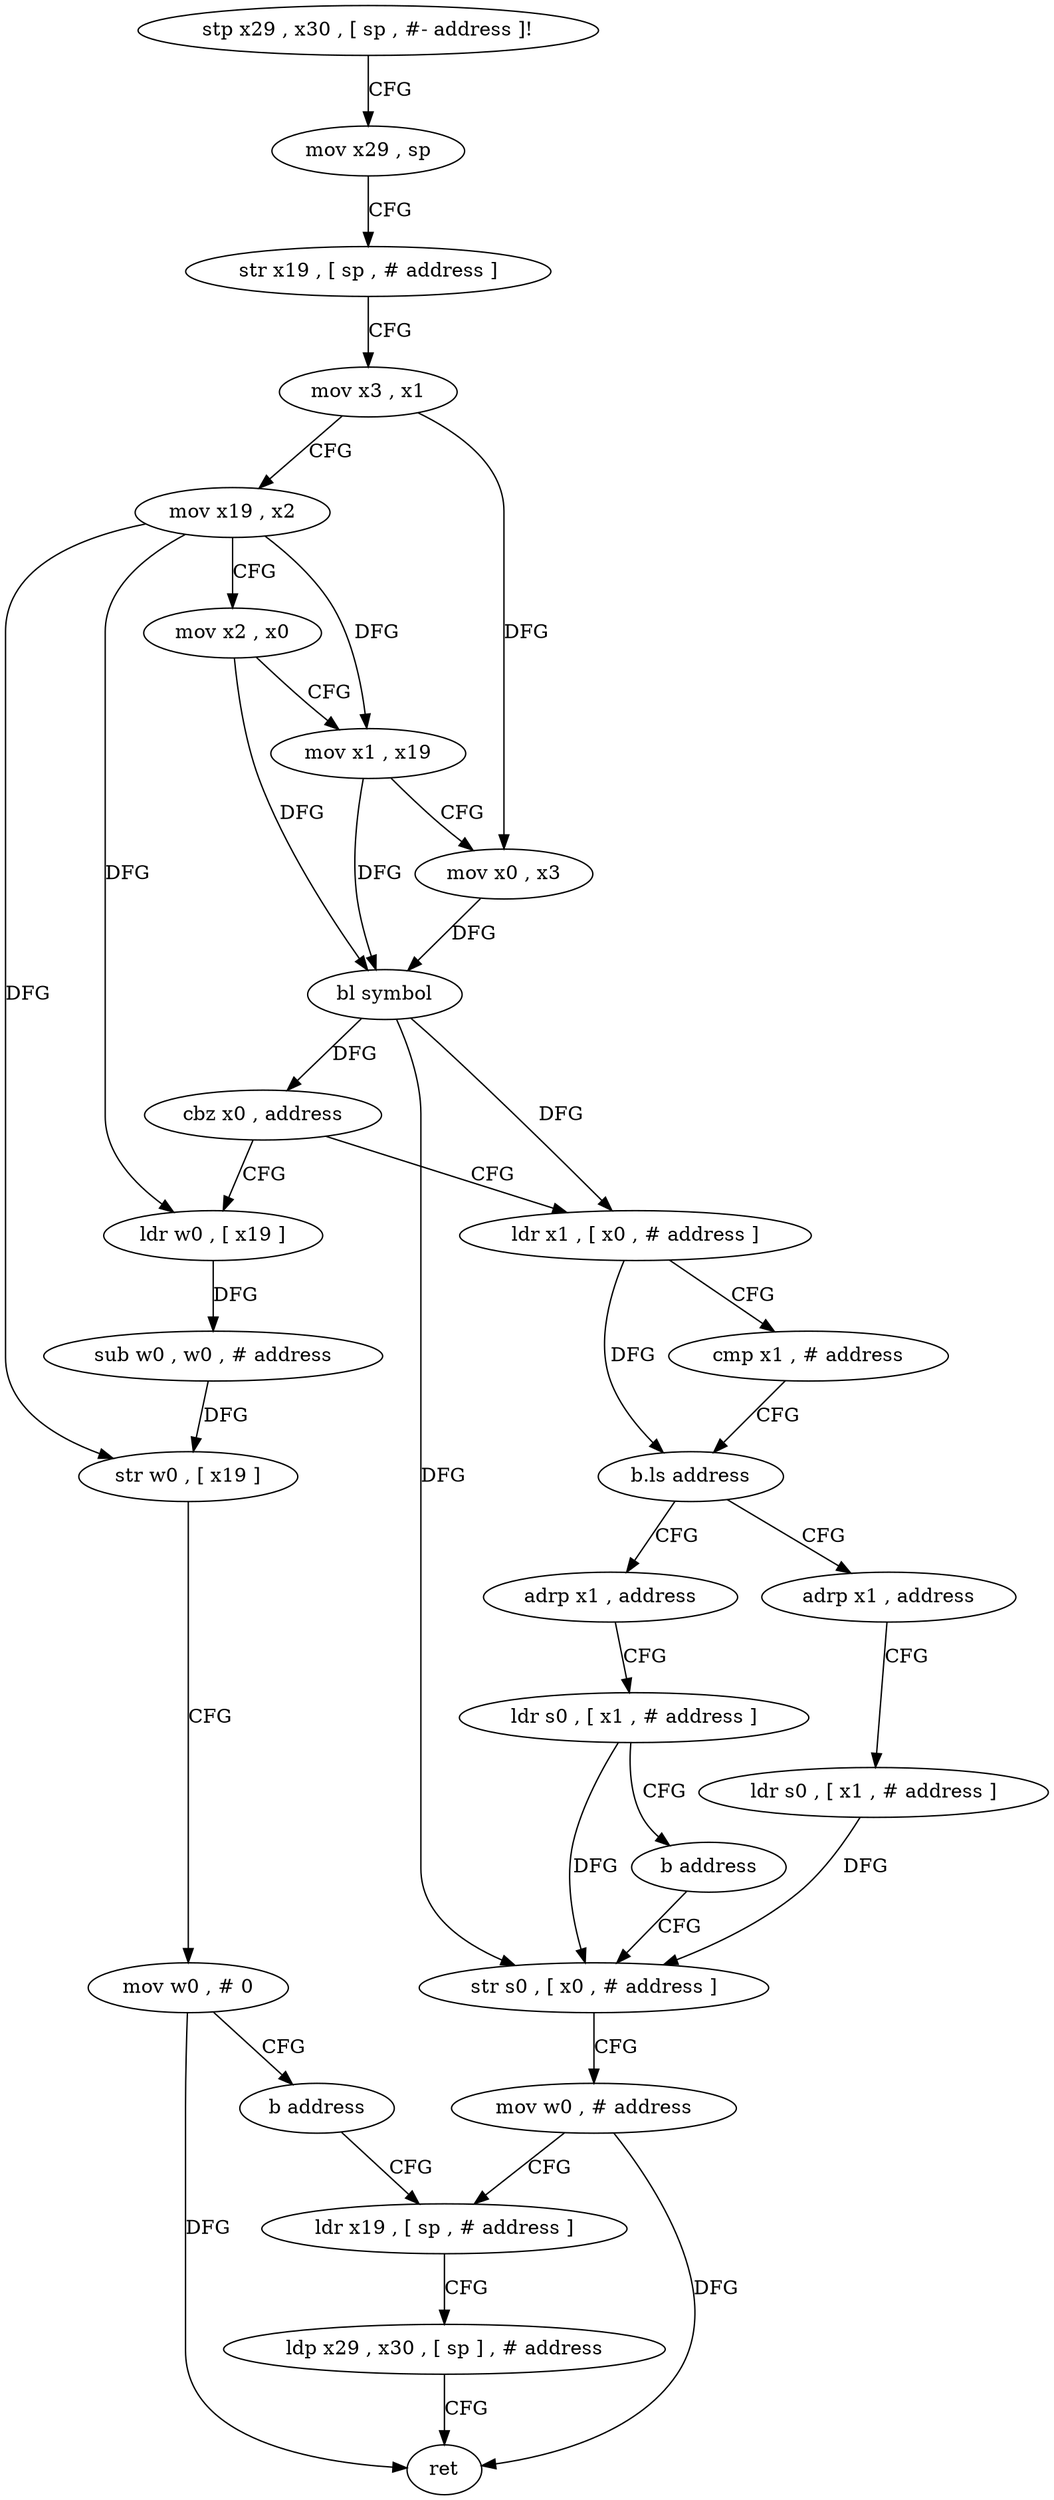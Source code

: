 digraph "func" {
"4249244" [label = "stp x29 , x30 , [ sp , #- address ]!" ]
"4249248" [label = "mov x29 , sp" ]
"4249252" [label = "str x19 , [ sp , # address ]" ]
"4249256" [label = "mov x3 , x1" ]
"4249260" [label = "mov x19 , x2" ]
"4249264" [label = "mov x2 , x0" ]
"4249268" [label = "mov x1 , x19" ]
"4249272" [label = "mov x0 , x3" ]
"4249276" [label = "bl symbol" ]
"4249280" [label = "cbz x0 , address" ]
"4249336" [label = "ldr w0 , [ x19 ]" ]
"4249284" [label = "ldr x1 , [ x0 , # address ]" ]
"4249340" [label = "sub w0 , w0 , # address" ]
"4249344" [label = "str w0 , [ x19 ]" ]
"4249348" [label = "mov w0 , # 0" ]
"4249352" [label = "b address" ]
"4249312" [label = "ldr x19 , [ sp , # address ]" ]
"4249288" [label = "cmp x1 , # address" ]
"4249292" [label = "b.ls address" ]
"4249324" [label = "adrp x1 , address" ]
"4249296" [label = "adrp x1 , address" ]
"4249316" [label = "ldp x29 , x30 , [ sp ] , # address" ]
"4249320" [label = "ret" ]
"4249328" [label = "ldr s0 , [ x1 , # address ]" ]
"4249332" [label = "b address" ]
"4249304" [label = "str s0 , [ x0 , # address ]" ]
"4249300" [label = "ldr s0 , [ x1 , # address ]" ]
"4249308" [label = "mov w0 , # address" ]
"4249244" -> "4249248" [ label = "CFG" ]
"4249248" -> "4249252" [ label = "CFG" ]
"4249252" -> "4249256" [ label = "CFG" ]
"4249256" -> "4249260" [ label = "CFG" ]
"4249256" -> "4249272" [ label = "DFG" ]
"4249260" -> "4249264" [ label = "CFG" ]
"4249260" -> "4249268" [ label = "DFG" ]
"4249260" -> "4249336" [ label = "DFG" ]
"4249260" -> "4249344" [ label = "DFG" ]
"4249264" -> "4249268" [ label = "CFG" ]
"4249264" -> "4249276" [ label = "DFG" ]
"4249268" -> "4249272" [ label = "CFG" ]
"4249268" -> "4249276" [ label = "DFG" ]
"4249272" -> "4249276" [ label = "DFG" ]
"4249276" -> "4249280" [ label = "DFG" ]
"4249276" -> "4249284" [ label = "DFG" ]
"4249276" -> "4249304" [ label = "DFG" ]
"4249280" -> "4249336" [ label = "CFG" ]
"4249280" -> "4249284" [ label = "CFG" ]
"4249336" -> "4249340" [ label = "DFG" ]
"4249284" -> "4249288" [ label = "CFG" ]
"4249284" -> "4249292" [ label = "DFG" ]
"4249340" -> "4249344" [ label = "DFG" ]
"4249344" -> "4249348" [ label = "CFG" ]
"4249348" -> "4249352" [ label = "CFG" ]
"4249348" -> "4249320" [ label = "DFG" ]
"4249352" -> "4249312" [ label = "CFG" ]
"4249312" -> "4249316" [ label = "CFG" ]
"4249288" -> "4249292" [ label = "CFG" ]
"4249292" -> "4249324" [ label = "CFG" ]
"4249292" -> "4249296" [ label = "CFG" ]
"4249324" -> "4249328" [ label = "CFG" ]
"4249296" -> "4249300" [ label = "CFG" ]
"4249316" -> "4249320" [ label = "CFG" ]
"4249328" -> "4249332" [ label = "CFG" ]
"4249328" -> "4249304" [ label = "DFG" ]
"4249332" -> "4249304" [ label = "CFG" ]
"4249304" -> "4249308" [ label = "CFG" ]
"4249300" -> "4249304" [ label = "DFG" ]
"4249308" -> "4249312" [ label = "CFG" ]
"4249308" -> "4249320" [ label = "DFG" ]
}
